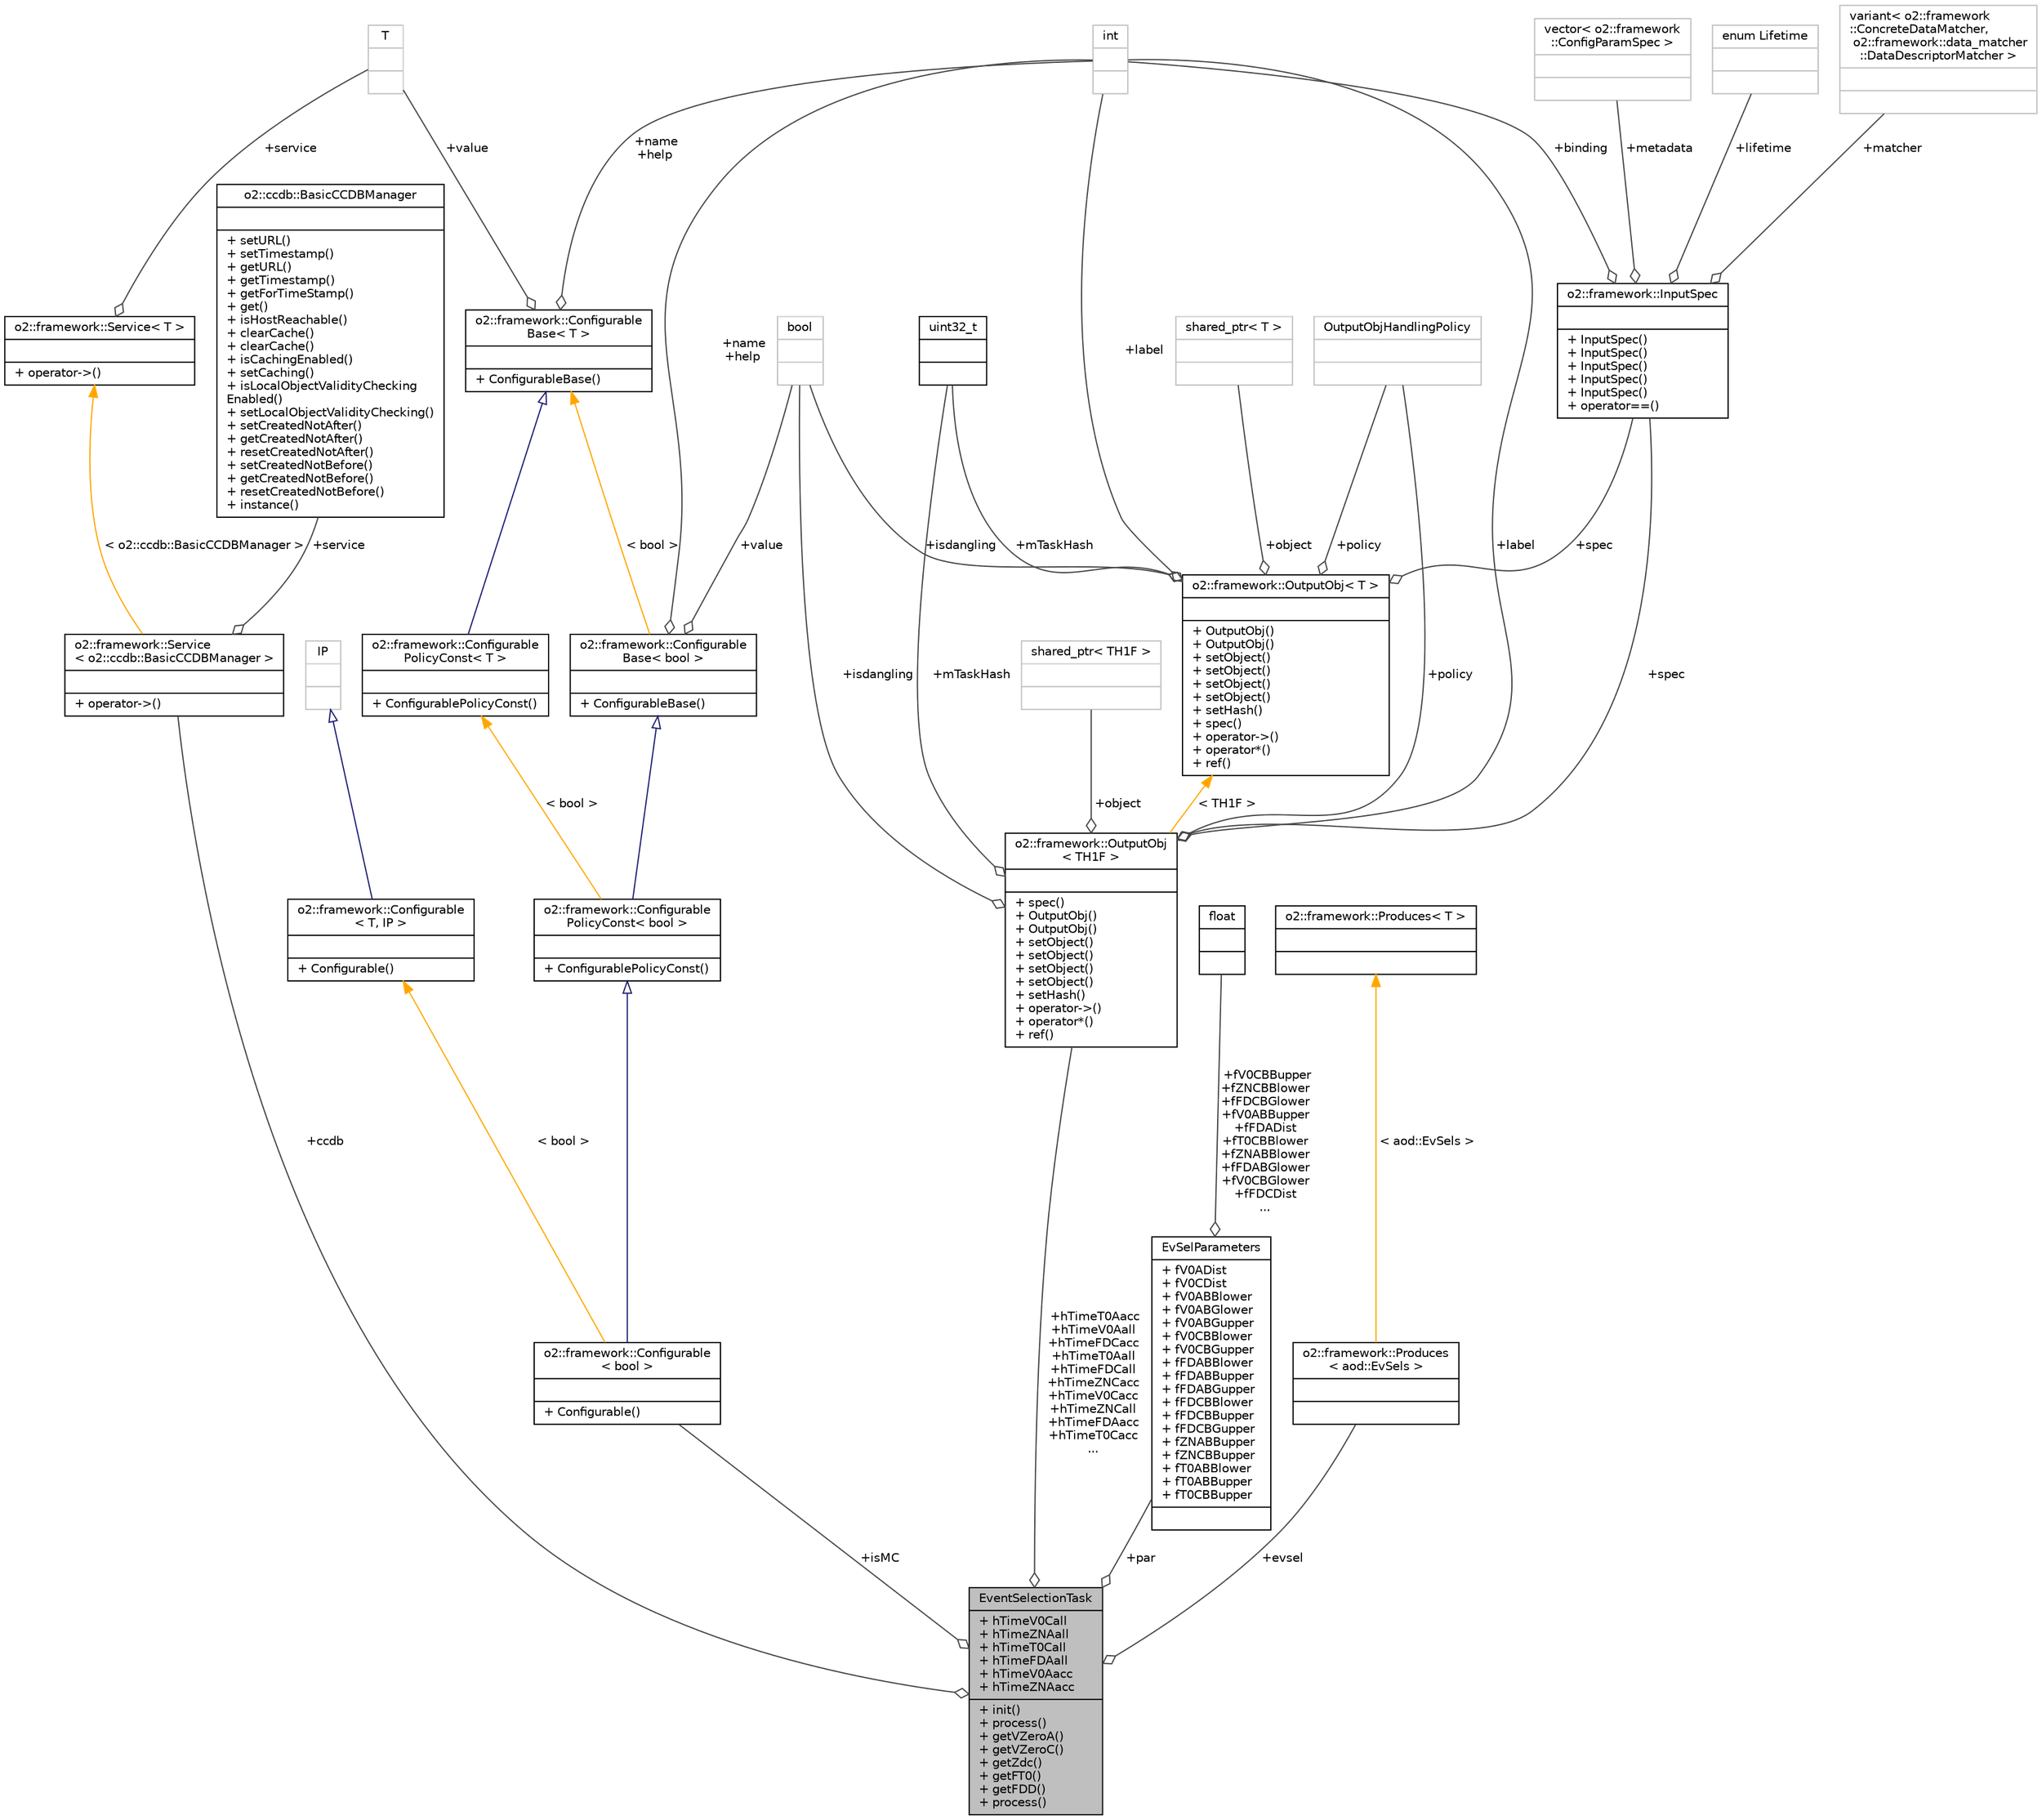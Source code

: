digraph "EventSelectionTask"
{
 // INTERACTIVE_SVG=YES
  bgcolor="transparent";
  edge [fontname="Helvetica",fontsize="10",labelfontname="Helvetica",labelfontsize="10"];
  node [fontname="Helvetica",fontsize="10",shape=record];
  Node1 [label="{EventSelectionTask\n|+ hTimeV0Call\l+ hTimeZNAall\l+ hTimeT0Call\l+ hTimeFDAall\l+ hTimeV0Aacc\l+ hTimeZNAacc\l|+ init()\l+ process()\l+ getVZeroA()\l+ getVZeroC()\l+ getZdc()\l+ getFT0()\l+ getFDD()\l+ process()\l}",height=0.2,width=0.4,color="black", fillcolor="grey75", style="filled", fontcolor="black"];
  Node2 -> Node1 [color="grey25",fontsize="10",style="solid",label=" +isMC" ,arrowhead="odiamond",fontname="Helvetica"];
  Node2 [label="{o2::framework::Configurable\l\< bool \>\n||+ Configurable()\l}",height=0.2,width=0.4,color="black",URL="$d8/d71/structo2_1_1framework_1_1Configurable.html"];
  Node3 -> Node2 [dir="back",color="midnightblue",fontsize="10",style="solid",arrowtail="onormal",fontname="Helvetica"];
  Node3 [label="{o2::framework::Configurable\lPolicyConst\< bool \>\n||+ ConfigurablePolicyConst()\l}",height=0.2,width=0.4,color="black",URL="$da/def/structo2_1_1framework_1_1ConfigurablePolicyConst.html"];
  Node4 -> Node3 [dir="back",color="midnightblue",fontsize="10",style="solid",arrowtail="onormal",fontname="Helvetica"];
  Node4 [label="{o2::framework::Configurable\lBase\< bool \>\n||+ ConfigurableBase()\l}",height=0.2,width=0.4,color="black",URL="$da/d2f/structo2_1_1framework_1_1ConfigurableBase.html"];
  Node5 -> Node4 [color="grey25",fontsize="10",style="solid",label=" +name\n+help" ,arrowhead="odiamond",fontname="Helvetica"];
  Node5 [label="{int\n||}",height=0.2,width=0.4,color="grey75"];
  Node6 -> Node4 [color="grey25",fontsize="10",style="solid",label=" +value" ,arrowhead="odiamond",fontname="Helvetica"];
  Node6 [label="{bool\n||}",height=0.2,width=0.4,color="grey75"];
  Node7 -> Node4 [dir="back",color="orange",fontsize="10",style="solid",label=" \< bool \>" ,fontname="Helvetica"];
  Node7 [label="{o2::framework::Configurable\lBase\< T \>\n||+ ConfigurableBase()\l}",height=0.2,width=0.4,color="black",URL="$da/d2f/structo2_1_1framework_1_1ConfigurableBase.html"];
  Node5 -> Node7 [color="grey25",fontsize="10",style="solid",label=" +name\n+help" ,arrowhead="odiamond",fontname="Helvetica"];
  Node8 -> Node7 [color="grey25",fontsize="10",style="solid",label=" +value" ,arrowhead="odiamond",fontname="Helvetica"];
  Node8 [label="{T\n||}",height=0.2,width=0.4,color="grey75"];
  Node9 -> Node3 [dir="back",color="orange",fontsize="10",style="solid",label=" \< bool \>" ,fontname="Helvetica"];
  Node9 [label="{o2::framework::Configurable\lPolicyConst\< T \>\n||+ ConfigurablePolicyConst()\l}",height=0.2,width=0.4,color="black",URL="$da/def/structo2_1_1framework_1_1ConfigurablePolicyConst.html"];
  Node7 -> Node9 [dir="back",color="midnightblue",fontsize="10",style="solid",arrowtail="onormal",fontname="Helvetica"];
  Node10 -> Node2 [dir="back",color="orange",fontsize="10",style="solid",label=" \< bool \>" ,fontname="Helvetica"];
  Node10 [label="{o2::framework::Configurable\l\< T, IP \>\n||+ Configurable()\l}",height=0.2,width=0.4,color="black",URL="$d8/d71/structo2_1_1framework_1_1Configurable.html"];
  Node11 -> Node10 [dir="back",color="midnightblue",fontsize="10",style="solid",arrowtail="onormal",fontname="Helvetica"];
  Node11 [label="{IP\n||}",height=0.2,width=0.4,color="grey75"];
  Node12 -> Node1 [color="grey25",fontsize="10",style="solid",label=" +par" ,arrowhead="odiamond",fontname="Helvetica"];
  Node12 [label="{EvSelParameters\n|+ fV0ADist\l+ fV0CDist\l+ fV0ABBlower\l+ fV0ABGlower\l+ fV0ABGupper\l+ fV0CBBlower\l+ fV0CBGupper\l+ fFDABBlower\l+ fFDABBupper\l+ fFDABGupper\l+ fFDCBBlower\l+ fFDCBBupper\l+ fFDCBGupper\l+ fZNABBupper\l+ fZNCBBupper\l+ fT0ABBlower\l+ fT0ABBupper\l+ fT0CBBupper\l|}",height=0.2,width=0.4,color="black",URL="$d2/d33/structEvSelParameters.html"];
  Node13 -> Node12 [color="grey25",fontsize="10",style="solid",label=" +fV0CBBupper\n+fZNCBBlower\n+fFDCBGlower\n+fV0ABBupper\n+fFDADist\n+fT0CBBlower\n+fZNABBlower\n+fFDABGlower\n+fV0CBGlower\n+fFDCDist\n..." ,arrowhead="odiamond",fontname="Helvetica"];
  Node13 [label="{float\n||}",height=0.2,width=0.4,color="black",URL="$d4/dc3/classfloat.html"];
  Node14 -> Node1 [color="grey25",fontsize="10",style="solid",label=" +ccdb" ,arrowhead="odiamond",fontname="Helvetica"];
  Node14 [label="{o2::framework::Service\l\< o2::ccdb::BasicCCDBManager \>\n||+ operator-\>()\l}",height=0.2,width=0.4,color="black",URL="$de/de9/structo2_1_1framework_1_1Service.html"];
  Node15 -> Node14 [color="grey25",fontsize="10",style="solid",label=" +service" ,arrowhead="odiamond",fontname="Helvetica"];
  Node15 [label="{o2::ccdb::BasicCCDBManager\n||+ setURL()\l+ setTimestamp()\l+ getURL()\l+ getTimestamp()\l+ getForTimeStamp()\l+ get()\l+ isHostReachable()\l+ clearCache()\l+ clearCache()\l+ isCachingEnabled()\l+ setCaching()\l+ isLocalObjectValidityChecking\lEnabled()\l+ setLocalObjectValidityChecking()\l+ setCreatedNotAfter()\l+ getCreatedNotAfter()\l+ resetCreatedNotAfter()\l+ setCreatedNotBefore()\l+ getCreatedNotBefore()\l+ resetCreatedNotBefore()\l+ instance()\l}",height=0.2,width=0.4,color="black",URL="$da/d73/classo2_1_1ccdb_1_1BasicCCDBManager.html"];
  Node16 -> Node14 [dir="back",color="orange",fontsize="10",style="solid",label=" \< o2::ccdb::BasicCCDBManager \>" ,fontname="Helvetica"];
  Node16 [label="{o2::framework::Service\< T \>\n||+ operator-\>()\l}",height=0.2,width=0.4,color="black",URL="$de/de9/structo2_1_1framework_1_1Service.html"];
  Node8 -> Node16 [color="grey25",fontsize="10",style="solid",label=" +service" ,arrowhead="odiamond",fontname="Helvetica"];
  Node17 -> Node1 [color="grey25",fontsize="10",style="solid",label=" +evsel" ,arrowhead="odiamond",fontname="Helvetica"];
  Node17 [label="{o2::framework::Produces\l\< aod::EvSels \>\n||}",height=0.2,width=0.4,color="black",URL="$d6/d86/structo2_1_1framework_1_1Produces.html"];
  Node18 -> Node17 [dir="back",color="orange",fontsize="10",style="solid",label=" \< aod::EvSels \>" ,fontname="Helvetica"];
  Node18 [label="{o2::framework::Produces\< T \>\n||}",height=0.2,width=0.4,color="black",URL="$d6/d86/structo2_1_1framework_1_1Produces.html"];
  Node19 -> Node1 [color="grey25",fontsize="10",style="solid",label=" +hTimeT0Aacc\n+hTimeV0Aall\n+hTimeFDCacc\n+hTimeT0Aall\n+hTimeFDCall\n+hTimeZNCacc\n+hTimeV0Cacc\n+hTimeZNCall\n+hTimeFDAacc\n+hTimeT0Cacc\n..." ,arrowhead="odiamond",fontname="Helvetica"];
  Node19 [label="{o2::framework::OutputObj\l\< TH1F \>\n||+ spec()\l+ OutputObj()\l+ OutputObj()\l+ setObject()\l+ setObject()\l+ setObject()\l+ setObject()\l+ setHash()\l+ operator-\>()\l+ operator*()\l+ ref()\l}",height=0.2,width=0.4,color="black",URL="$d4/d79/structo2_1_1framework_1_1OutputObj.html"];
  Node20 -> Node19 [color="grey25",fontsize="10",style="solid",label=" +policy" ,arrowhead="odiamond",fontname="Helvetica"];
  Node20 [label="{OutputObjHandlingPolicy\n||}",height=0.2,width=0.4,color="grey75"];
  Node21 -> Node19 [color="grey25",fontsize="10",style="solid",label=" +mTaskHash" ,arrowhead="odiamond",fontname="Helvetica"];
  Node21 [label="{uint32_t\n||}",height=0.2,width=0.4,color="black",URL="$d3/d87/classuint32__t.html"];
  Node5 -> Node19 [color="grey25",fontsize="10",style="solid",label=" +label" ,arrowhead="odiamond",fontname="Helvetica"];
  Node6 -> Node19 [color="grey25",fontsize="10",style="solid",label=" +isdangling" ,arrowhead="odiamond",fontname="Helvetica"];
  Node22 -> Node19 [color="grey25",fontsize="10",style="solid",label=" +spec" ,arrowhead="odiamond",fontname="Helvetica"];
  Node22 [label="{o2::framework::InputSpec\n||+ InputSpec()\l+ InputSpec()\l+ InputSpec()\l+ InputSpec()\l+ InputSpec()\l+ operator==()\l}",height=0.2,width=0.4,color="black",URL="$da/d96/structo2_1_1framework_1_1InputSpec.html"];
  Node23 -> Node22 [color="grey25",fontsize="10",style="solid",label=" +metadata" ,arrowhead="odiamond",fontname="Helvetica"];
  Node23 [label="{vector\< o2::framework\l::ConfigParamSpec \>\n||}",height=0.2,width=0.4,color="grey75"];
  Node24 -> Node22 [color="grey25",fontsize="10",style="solid",label=" +lifetime" ,arrowhead="odiamond",fontname="Helvetica"];
  Node24 [label="{enum Lifetime\n||}",height=0.2,width=0.4,color="grey75"];
  Node25 -> Node22 [color="grey25",fontsize="10",style="solid",label=" +matcher" ,arrowhead="odiamond",fontname="Helvetica"];
  Node25 [label="{variant\< o2::framework\l::ConcreteDataMatcher,\l o2::framework::data_matcher\l::DataDescriptorMatcher \>\n||}",height=0.2,width=0.4,color="grey75"];
  Node5 -> Node22 [color="grey25",fontsize="10",style="solid",label=" +binding" ,arrowhead="odiamond",fontname="Helvetica"];
  Node26 -> Node19 [color="grey25",fontsize="10",style="solid",label=" +object" ,arrowhead="odiamond",fontname="Helvetica"];
  Node26 [label="{shared_ptr\< TH1F \>\n||}",height=0.2,width=0.4,color="grey75"];
  Node27 -> Node19 [dir="back",color="orange",fontsize="10",style="solid",label=" \< TH1F \>" ,fontname="Helvetica"];
  Node27 [label="{o2::framework::OutputObj\< T \>\n||+ OutputObj()\l+ OutputObj()\l+ setObject()\l+ setObject()\l+ setObject()\l+ setObject()\l+ setHash()\l+ spec()\l+ operator-\>()\l+ operator*()\l+ ref()\l}",height=0.2,width=0.4,color="black",URL="$d4/d79/structo2_1_1framework_1_1OutputObj.html"];
  Node20 -> Node27 [color="grey25",fontsize="10",style="solid",label=" +policy" ,arrowhead="odiamond",fontname="Helvetica"];
  Node21 -> Node27 [color="grey25",fontsize="10",style="solid",label=" +mTaskHash" ,arrowhead="odiamond",fontname="Helvetica"];
  Node5 -> Node27 [color="grey25",fontsize="10",style="solid",label=" +label" ,arrowhead="odiamond",fontname="Helvetica"];
  Node28 -> Node27 [color="grey25",fontsize="10",style="solid",label=" +object" ,arrowhead="odiamond",fontname="Helvetica"];
  Node28 [label="{shared_ptr\< T \>\n||}",height=0.2,width=0.4,color="grey75"];
  Node6 -> Node27 [color="grey25",fontsize="10",style="solid",label=" +isdangling" ,arrowhead="odiamond",fontname="Helvetica"];
  Node22 -> Node27 [color="grey25",fontsize="10",style="solid",label=" +spec" ,arrowhead="odiamond",fontname="Helvetica"];
}
